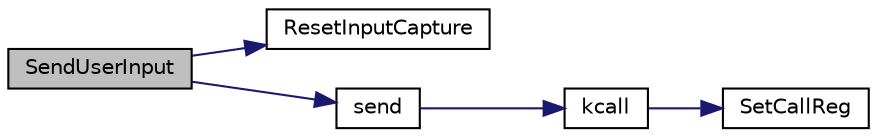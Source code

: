digraph "SendUserInput"
{
 // LATEX_PDF_SIZE
  edge [fontname="Helvetica",fontsize="10",labelfontname="Helvetica",labelfontsize="10"];
  node [fontname="Helvetica",fontsize="10",shape=record];
  rankdir="LR";
  Node1 [label="SendUserInput",height=0.2,width=0.4,color="black", fillcolor="grey75", style="filled", fontcolor="black",tooltip="Sends captured input to process that requested it."];
  Node1 -> Node2 [color="midnightblue",fontsize="10",style="solid",fontname="Helvetica"];
  Node2 [label="ResetInputCapture",height=0.2,width=0.4,color="black", fillcolor="white", style="filled",URL="$k__terminal_8c.html#a09406fe2c7ef6d8a6ee586f645c27f1f",tooltip="Resets the terminal's input capture settings."];
  Node1 -> Node3 [color="midnightblue",fontsize="10",style="solid",fontname="Helvetica"];
  Node3 [label="send",height=0.2,width=0.4,color="black", fillcolor="white", style="filled",URL="$calls_8c.html#a89d7c5e892dc1998d7663efa98d9f487",tooltip="Send a message to a process."];
  Node3 -> Node4 [color="midnightblue",fontsize="10",style="solid",fontname="Helvetica"];
  Node4 [label="kcall",height=0.2,width=0.4,color="black", fillcolor="white", style="filled",URL="$calls_8c.html#a84f7c9fb55cbe7f8924be7b30eef3926",tooltip="Sets up the kernel call and gives CPU control to the kernel to service the call."];
  Node4 -> Node5 [color="midnightblue",fontsize="10",style="solid",fontname="Helvetica"];
  Node5 [label="SetCallReg",height=0.2,width=0.4,color="black", fillcolor="white", style="filled",URL="$k__cpu_8c.html#a49e8ab7828a8458da2c0a7115ceb5076",tooltip="Sets the designated kernel call register with a pointer to a kernel call structure."];
}
